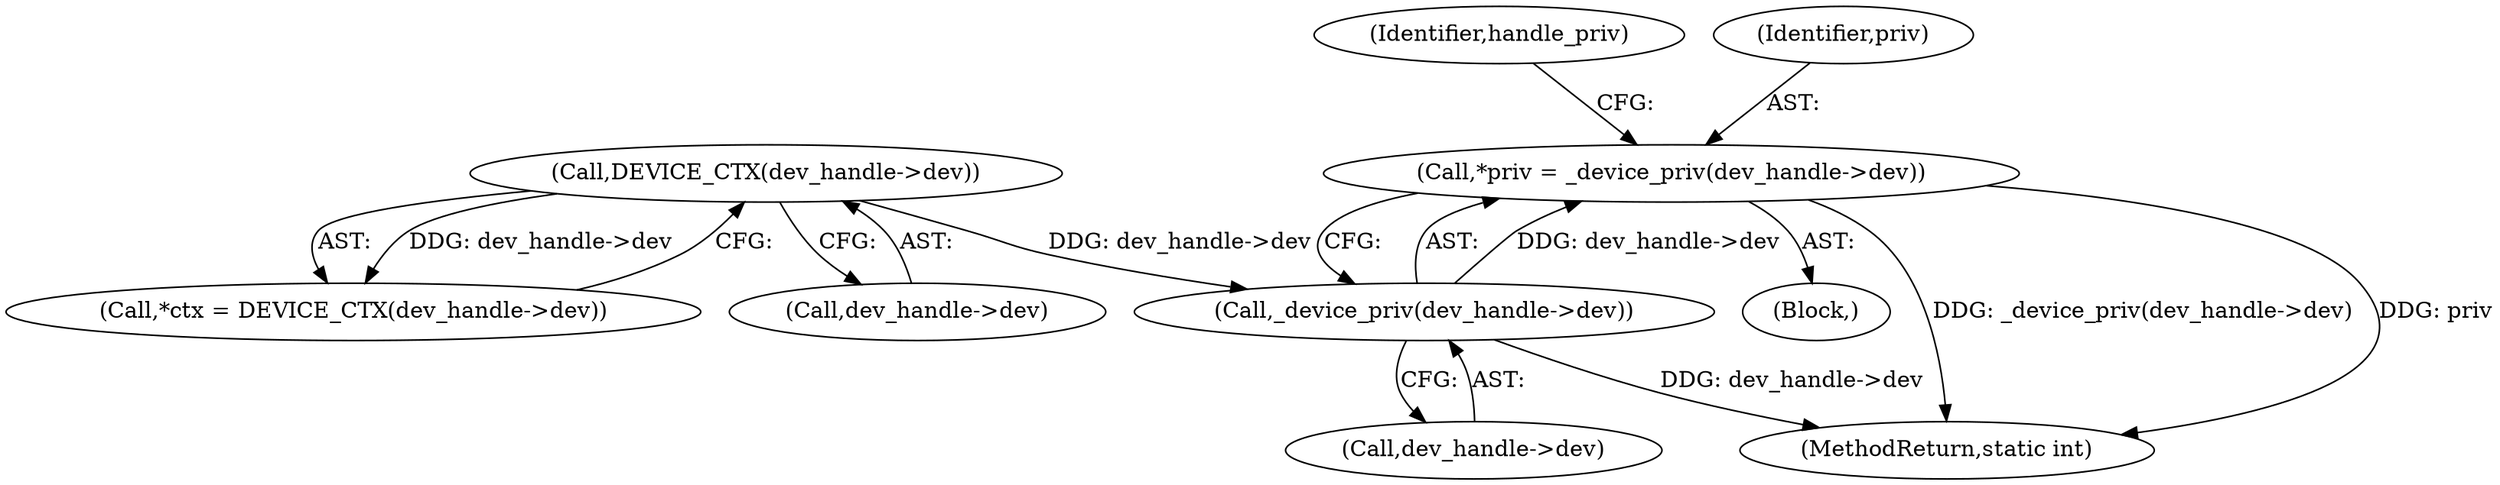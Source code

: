 digraph "1_Chrome_ac149a8d4371c0e01e0934fdd57b09e86f96b5b9_20@pointer" {
"1000115" [label="(Call,*priv = _device_priv(dev_handle->dev))"];
"1000117" [label="(Call,_device_priv(dev_handle->dev))"];
"1000110" [label="(Call,DEVICE_CTX(dev_handle->dev))"];
"1000118" [label="(Call,dev_handle->dev)"];
"1000108" [label="(Call,*ctx = DEVICE_CTX(dev_handle->dev))"];
"1000123" [label="(Identifier,handle_priv)"];
"1000111" [label="(Call,dev_handle->dev)"];
"1000106" [label="(Block,)"];
"1000110" [label="(Call,DEVICE_CTX(dev_handle->dev))"];
"1000115" [label="(Call,*priv = _device_priv(dev_handle->dev))"];
"1000116" [label="(Identifier,priv)"];
"1000737" [label="(MethodReturn,static int)"];
"1000117" [label="(Call,_device_priv(dev_handle->dev))"];
"1000115" -> "1000106"  [label="AST: "];
"1000115" -> "1000117"  [label="CFG: "];
"1000116" -> "1000115"  [label="AST: "];
"1000117" -> "1000115"  [label="AST: "];
"1000123" -> "1000115"  [label="CFG: "];
"1000115" -> "1000737"  [label="DDG: _device_priv(dev_handle->dev)"];
"1000115" -> "1000737"  [label="DDG: priv"];
"1000117" -> "1000115"  [label="DDG: dev_handle->dev"];
"1000117" -> "1000118"  [label="CFG: "];
"1000118" -> "1000117"  [label="AST: "];
"1000117" -> "1000737"  [label="DDG: dev_handle->dev"];
"1000110" -> "1000117"  [label="DDG: dev_handle->dev"];
"1000110" -> "1000108"  [label="AST: "];
"1000110" -> "1000111"  [label="CFG: "];
"1000111" -> "1000110"  [label="AST: "];
"1000108" -> "1000110"  [label="CFG: "];
"1000110" -> "1000108"  [label="DDG: dev_handle->dev"];
}
